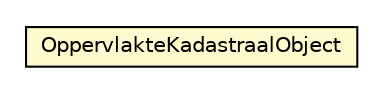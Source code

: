 #!/usr/local/bin/dot
#
# Class diagram 
# Generated by UMLGraph version R5_6-24-gf6e263 (http://www.umlgraph.org/)
#

digraph G {
	edge [fontname="Helvetica",fontsize=10,labelfontname="Helvetica",labelfontsize=10];
	node [fontname="Helvetica",fontsize=10,shape=plaintext];
	nodesep=0.25;
	ranksep=0.5;
	// nl.egem.stuf.sector.bg._0204.KDOFund.OppervlakteKadastraalObject
	c84353 [label=<<table title="nl.egem.stuf.sector.bg._0204.KDOFund.OppervlakteKadastraalObject" border="0" cellborder="1" cellspacing="0" cellpadding="2" port="p" bgcolor="lemonChiffon" href="./KDOFund.OppervlakteKadastraalObject.html">
		<tr><td><table border="0" cellspacing="0" cellpadding="1">
<tr><td align="center" balign="center"> OppervlakteKadastraalObject </td></tr>
		</table></td></tr>
		</table>>, URL="./KDOFund.OppervlakteKadastraalObject.html", fontname="Helvetica", fontcolor="black", fontsize=10.0];
}

